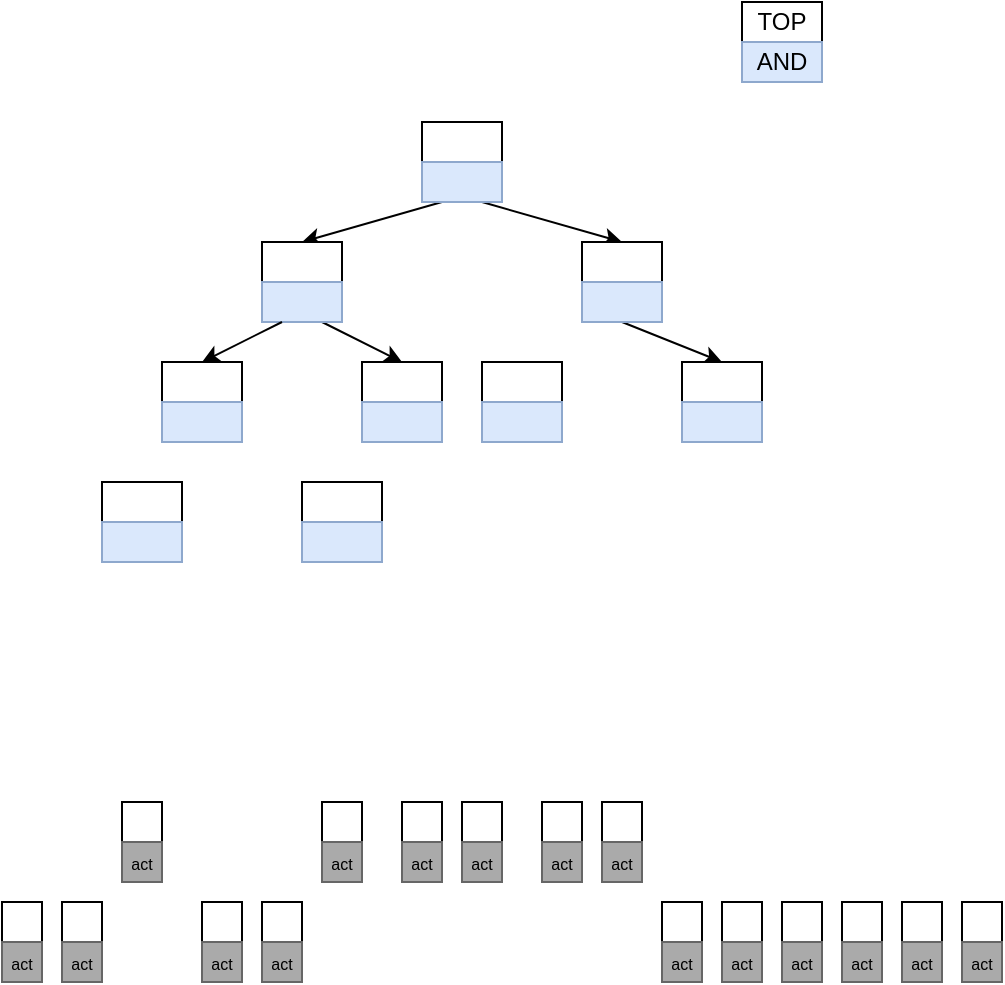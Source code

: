<mxfile version="21.5.2" type="github">
  <diagram name="Page-1" id="64c3da0e-402f-94eb-ee01-a36477274f13">
    <mxGraphModel dx="989" dy="539" grid="1" gridSize="10" guides="1" tooltips="1" connect="1" arrows="1" fold="1" page="1" pageScale="1" pageWidth="1169" pageHeight="826" background="none" math="0" shadow="0">
      <root>
        <mxCell id="0" />
        <mxCell id="1" parent="0" />
        <mxCell id="bbqUjT4avHyMk_ImWk4W-242" value="TOP" style="rounded=0;whiteSpace=wrap;html=1;" vertex="1" parent="1">
          <mxGeometry x="600" y="80" width="40" height="20" as="geometry" />
        </mxCell>
        <mxCell id="bbqUjT4avHyMk_ImWk4W-243" value="&lt;div&gt;AND&lt;/div&gt;" style="rounded=0;whiteSpace=wrap;html=1;strokeColor=#8ea8cd;fillColor=#dae8fc;" vertex="1" parent="1">
          <mxGeometry x="600" y="100" width="40" height="20" as="geometry" />
        </mxCell>
        <mxCell id="bbqUjT4avHyMk_ImWk4W-245" value="" style="rounded=0;whiteSpace=wrap;html=1;" vertex="1" parent="1">
          <mxGeometry x="440" y="140" width="40" height="20" as="geometry" />
        </mxCell>
        <mxCell id="bbqUjT4avHyMk_ImWk4W-297" style="rounded=0;orthogonalLoop=1;jettySize=auto;html=1;exitX=0.25;exitY=1;exitDx=0;exitDy=0;entryX=0.5;entryY=0;entryDx=0;entryDy=0;" edge="1" parent="1" source="bbqUjT4avHyMk_ImWk4W-246" target="bbqUjT4avHyMk_ImWk4W-249">
          <mxGeometry relative="1" as="geometry" />
        </mxCell>
        <mxCell id="bbqUjT4avHyMk_ImWk4W-299" style="rounded=0;orthogonalLoop=1;jettySize=auto;html=1;exitX=0.75;exitY=1;exitDx=0;exitDy=0;entryX=0.5;entryY=0;entryDx=0;entryDy=0;" edge="1" parent="1" source="bbqUjT4avHyMk_ImWk4W-246" target="bbqUjT4avHyMk_ImWk4W-251">
          <mxGeometry relative="1" as="geometry" />
        </mxCell>
        <mxCell id="bbqUjT4avHyMk_ImWk4W-246" value="" style="rounded=0;whiteSpace=wrap;html=1;strokeColor=#8ea8cd;fillColor=#dae8fc;" vertex="1" parent="1">
          <mxGeometry x="440" y="160" width="40" height="20" as="geometry" />
        </mxCell>
        <mxCell id="bbqUjT4avHyMk_ImWk4W-249" value="" style="rounded=0;whiteSpace=wrap;html=1;" vertex="1" parent="1">
          <mxGeometry x="360" y="200" width="40" height="20" as="geometry" />
        </mxCell>
        <mxCell id="bbqUjT4avHyMk_ImWk4W-301" style="rounded=0;orthogonalLoop=1;jettySize=auto;html=1;exitX=0.75;exitY=1;exitDx=0;exitDy=0;entryX=0.5;entryY=0;entryDx=0;entryDy=0;" edge="1" parent="1" source="bbqUjT4avHyMk_ImWk4W-250" target="bbqUjT4avHyMk_ImWk4W-253">
          <mxGeometry relative="1" as="geometry" />
        </mxCell>
        <mxCell id="bbqUjT4avHyMk_ImWk4W-250" value="" style="rounded=0;whiteSpace=wrap;html=1;strokeColor=#8ea8cd;fillColor=#dae8fc;" vertex="1" parent="1">
          <mxGeometry x="360" y="220" width="40" height="20" as="geometry" />
        </mxCell>
        <mxCell id="bbqUjT4avHyMk_ImWk4W-251" value="" style="rounded=0;whiteSpace=wrap;html=1;" vertex="1" parent="1">
          <mxGeometry x="520" y="200" width="40" height="20" as="geometry" />
        </mxCell>
        <mxCell id="bbqUjT4avHyMk_ImWk4W-302" style="rounded=0;orthogonalLoop=1;jettySize=auto;html=1;exitX=0.5;exitY=1;exitDx=0;exitDy=0;entryX=0.5;entryY=0;entryDx=0;entryDy=0;" edge="1" parent="1" source="bbqUjT4avHyMk_ImWk4W-252" target="bbqUjT4avHyMk_ImWk4W-265">
          <mxGeometry relative="1" as="geometry" />
        </mxCell>
        <mxCell id="bbqUjT4avHyMk_ImWk4W-252" value="" style="rounded=0;whiteSpace=wrap;html=1;strokeColor=#8ea8cd;fillColor=#dae8fc;" vertex="1" parent="1">
          <mxGeometry x="520" y="220" width="40" height="20" as="geometry" />
        </mxCell>
        <mxCell id="bbqUjT4avHyMk_ImWk4W-253" value="" style="rounded=0;whiteSpace=wrap;html=1;" vertex="1" parent="1">
          <mxGeometry x="410" y="260" width="40" height="20" as="geometry" />
        </mxCell>
        <mxCell id="bbqUjT4avHyMk_ImWk4W-254" value="" style="rounded=0;whiteSpace=wrap;html=1;strokeColor=#8ea8cd;fillColor=#dae8fc;" vertex="1" parent="1">
          <mxGeometry x="410" y="280" width="40" height="20" as="geometry" />
        </mxCell>
        <mxCell id="bbqUjT4avHyMk_ImWk4W-255" value="" style="rounded=0;whiteSpace=wrap;html=1;" vertex="1" parent="1">
          <mxGeometry x="310" y="260" width="40" height="20" as="geometry" />
        </mxCell>
        <mxCell id="bbqUjT4avHyMk_ImWk4W-256" value="" style="rounded=0;whiteSpace=wrap;html=1;strokeColor=#8ea8cd;fillColor=#dae8fc;" vertex="1" parent="1">
          <mxGeometry x="310" y="280" width="40" height="20" as="geometry" />
        </mxCell>
        <mxCell id="bbqUjT4avHyMk_ImWk4W-259" value="" style="rounded=0;whiteSpace=wrap;html=1;" vertex="1" parent="1">
          <mxGeometry x="280" y="320" width="40" height="20" as="geometry" />
        </mxCell>
        <mxCell id="bbqUjT4avHyMk_ImWk4W-260" value="" style="rounded=0;whiteSpace=wrap;html=1;strokeColor=#8ea8cd;fillColor=#dae8fc;" vertex="1" parent="1">
          <mxGeometry x="280" y="340" width="40" height="20" as="geometry" />
        </mxCell>
        <mxCell id="bbqUjT4avHyMk_ImWk4W-261" value="" style="rounded=0;whiteSpace=wrap;html=1;" vertex="1" parent="1">
          <mxGeometry x="380" y="320" width="40" height="20" as="geometry" />
        </mxCell>
        <mxCell id="bbqUjT4avHyMk_ImWk4W-262" value="" style="rounded=0;whiteSpace=wrap;html=1;strokeColor=#8ea8cd;fillColor=#dae8fc;" vertex="1" parent="1">
          <mxGeometry x="380" y="340" width="40" height="20" as="geometry" />
        </mxCell>
        <mxCell id="bbqUjT4avHyMk_ImWk4W-263" value="" style="rounded=0;whiteSpace=wrap;html=1;" vertex="1" parent="1">
          <mxGeometry x="470" y="260" width="40" height="20" as="geometry" />
        </mxCell>
        <mxCell id="bbqUjT4avHyMk_ImWk4W-264" value="" style="rounded=0;whiteSpace=wrap;html=1;strokeColor=#8ea8cd;fillColor=#dae8fc;" vertex="1" parent="1">
          <mxGeometry x="470" y="280" width="40" height="20" as="geometry" />
        </mxCell>
        <mxCell id="bbqUjT4avHyMk_ImWk4W-265" value="" style="rounded=0;whiteSpace=wrap;html=1;" vertex="1" parent="1">
          <mxGeometry x="570" y="260" width="40" height="20" as="geometry" />
        </mxCell>
        <mxCell id="bbqUjT4avHyMk_ImWk4W-266" value="" style="rounded=0;whiteSpace=wrap;html=1;strokeColor=#8ea8cd;fillColor=#dae8fc;" vertex="1" parent="1">
          <mxGeometry x="570" y="280" width="40" height="20" as="geometry" />
        </mxCell>
        <mxCell id="bbqUjT4avHyMk_ImWk4W-300" value="" style="endArrow=classic;html=1;rounded=0;entryX=0.5;entryY=0;entryDx=0;entryDy=0;exitX=0.25;exitY=1;exitDx=0;exitDy=0;" edge="1" parent="1" source="bbqUjT4avHyMk_ImWk4W-250" target="bbqUjT4avHyMk_ImWk4W-255">
          <mxGeometry width="50" height="50" relative="1" as="geometry">
            <mxPoint x="380" y="290" as="sourcePoint" />
            <mxPoint x="380" y="310.711" as="targetPoint" />
          </mxGeometry>
        </mxCell>
        <mxCell id="bbqUjT4avHyMk_ImWk4W-303" value="" style="rounded=0;whiteSpace=wrap;html=1;" vertex="1" parent="1">
          <mxGeometry x="230" y="530" width="20" height="20" as="geometry" />
        </mxCell>
        <mxCell id="bbqUjT4avHyMk_ImWk4W-304" value="&lt;font style=&quot;font-size: 8px;&quot;&gt;act&lt;/font&gt;" style="rounded=0;whiteSpace=wrap;html=1;strokeColor=#666666;fillColor=#aaa;" vertex="1" parent="1">
          <mxGeometry x="230" y="550" width="20" height="20" as="geometry" />
        </mxCell>
        <mxCell id="bbqUjT4avHyMk_ImWk4W-307" value="" style="rounded=0;whiteSpace=wrap;html=1;" vertex="1" parent="1">
          <mxGeometry x="260" y="530" width="20" height="20" as="geometry" />
        </mxCell>
        <mxCell id="bbqUjT4avHyMk_ImWk4W-308" value="&lt;font style=&quot;font-size: 8px;&quot;&gt;act&lt;/font&gt;" style="rounded=0;whiteSpace=wrap;html=1;strokeColor=#666666;fillColor=#aaa;" vertex="1" parent="1">
          <mxGeometry x="260" y="550" width="20" height="20" as="geometry" />
        </mxCell>
        <mxCell id="bbqUjT4avHyMk_ImWk4W-309" value="" style="rounded=0;whiteSpace=wrap;html=1;" vertex="1" parent="1">
          <mxGeometry x="290" y="480" width="20" height="20" as="geometry" />
        </mxCell>
        <mxCell id="bbqUjT4avHyMk_ImWk4W-310" value="&lt;font style=&quot;font-size: 8px;&quot;&gt;act&lt;/font&gt;" style="rounded=0;whiteSpace=wrap;html=1;strokeColor=#666666;fillColor=#aaa;" vertex="1" parent="1">
          <mxGeometry x="290" y="500" width="20" height="20" as="geometry" />
        </mxCell>
        <mxCell id="bbqUjT4avHyMk_ImWk4W-311" value="" style="rounded=0;whiteSpace=wrap;html=1;" vertex="1" parent="1">
          <mxGeometry x="330" y="530" width="20" height="20" as="geometry" />
        </mxCell>
        <mxCell id="bbqUjT4avHyMk_ImWk4W-312" value="&lt;font style=&quot;font-size: 8px;&quot;&gt;act&lt;/font&gt;" style="rounded=0;whiteSpace=wrap;html=1;strokeColor=#666666;fillColor=#aaa;" vertex="1" parent="1">
          <mxGeometry x="330" y="550" width="20" height="20" as="geometry" />
        </mxCell>
        <mxCell id="bbqUjT4avHyMk_ImWk4W-313" value="" style="rounded=0;whiteSpace=wrap;html=1;" vertex="1" parent="1">
          <mxGeometry x="360" y="530" width="20" height="20" as="geometry" />
        </mxCell>
        <mxCell id="bbqUjT4avHyMk_ImWk4W-314" value="&lt;font style=&quot;font-size: 8px;&quot;&gt;act&lt;/font&gt;" style="rounded=0;whiteSpace=wrap;html=1;strokeColor=#666666;fillColor=#aaa;" vertex="1" parent="1">
          <mxGeometry x="360" y="550" width="20" height="20" as="geometry" />
        </mxCell>
        <mxCell id="bbqUjT4avHyMk_ImWk4W-315" value="" style="rounded=0;whiteSpace=wrap;html=1;" vertex="1" parent="1">
          <mxGeometry x="430" y="480" width="20" height="20" as="geometry" />
        </mxCell>
        <mxCell id="bbqUjT4avHyMk_ImWk4W-316" value="&lt;font style=&quot;font-size: 8px;&quot;&gt;act&lt;/font&gt;" style="rounded=0;whiteSpace=wrap;html=1;strokeColor=#666666;fillColor=#aaa;" vertex="1" parent="1">
          <mxGeometry x="430" y="500" width="20" height="20" as="geometry" />
        </mxCell>
        <mxCell id="bbqUjT4avHyMk_ImWk4W-317" value="" style="rounded=0;whiteSpace=wrap;html=1;" vertex="1" parent="1">
          <mxGeometry x="460" y="480" width="20" height="20" as="geometry" />
        </mxCell>
        <mxCell id="bbqUjT4avHyMk_ImWk4W-318" value="&lt;font style=&quot;font-size: 8px;&quot;&gt;act&lt;/font&gt;" style="rounded=0;whiteSpace=wrap;html=1;strokeColor=#666666;fillColor=#aaa;" vertex="1" parent="1">
          <mxGeometry x="460" y="500" width="20" height="20" as="geometry" />
        </mxCell>
        <mxCell id="bbqUjT4avHyMk_ImWk4W-321" value="" style="rounded=0;whiteSpace=wrap;html=1;" vertex="1" parent="1">
          <mxGeometry x="390" y="480" width="20" height="20" as="geometry" />
        </mxCell>
        <mxCell id="bbqUjT4avHyMk_ImWk4W-322" value="&lt;font style=&quot;font-size: 8px;&quot;&gt;act&lt;/font&gt;" style="rounded=0;whiteSpace=wrap;html=1;strokeColor=#666666;fillColor=#aaa;" vertex="1" parent="1">
          <mxGeometry x="390" y="500" width="20" height="20" as="geometry" />
        </mxCell>
        <mxCell id="bbqUjT4avHyMk_ImWk4W-323" value="" style="rounded=0;whiteSpace=wrap;html=1;" vertex="1" parent="1">
          <mxGeometry x="500" y="480" width="20" height="20" as="geometry" />
        </mxCell>
        <mxCell id="bbqUjT4avHyMk_ImWk4W-324" value="&lt;font style=&quot;font-size: 8px;&quot;&gt;act&lt;/font&gt;" style="rounded=0;whiteSpace=wrap;html=1;strokeColor=#666666;fillColor=#aaa;" vertex="1" parent="1">
          <mxGeometry x="500" y="500" width="20" height="20" as="geometry" />
        </mxCell>
        <mxCell id="bbqUjT4avHyMk_ImWk4W-325" value="" style="rounded=0;whiteSpace=wrap;html=1;" vertex="1" parent="1">
          <mxGeometry x="530" y="480" width="20" height="20" as="geometry" />
        </mxCell>
        <mxCell id="bbqUjT4avHyMk_ImWk4W-326" value="&lt;font style=&quot;font-size: 8px;&quot;&gt;act&lt;/font&gt;" style="rounded=0;whiteSpace=wrap;html=1;strokeColor=#666666;fillColor=#aaa;" vertex="1" parent="1">
          <mxGeometry x="530" y="500" width="20" height="20" as="geometry" />
        </mxCell>
        <mxCell id="bbqUjT4avHyMk_ImWk4W-336" value="" style="rounded=0;whiteSpace=wrap;html=1;" vertex="1" parent="1">
          <mxGeometry x="560" y="530" width="20" height="20" as="geometry" />
        </mxCell>
        <mxCell id="bbqUjT4avHyMk_ImWk4W-337" value="&lt;font style=&quot;font-size: 8px;&quot;&gt;act&lt;/font&gt;" style="rounded=0;whiteSpace=wrap;html=1;strokeColor=#666666;fillColor=#aaa;" vertex="1" parent="1">
          <mxGeometry x="560" y="550" width="20" height="20" as="geometry" />
        </mxCell>
        <mxCell id="bbqUjT4avHyMk_ImWk4W-338" value="" style="rounded=0;whiteSpace=wrap;html=1;" vertex="1" parent="1">
          <mxGeometry x="590" y="530" width="20" height="20" as="geometry" />
        </mxCell>
        <mxCell id="bbqUjT4avHyMk_ImWk4W-339" value="&lt;font style=&quot;font-size: 8px;&quot;&gt;act&lt;/font&gt;" style="rounded=0;whiteSpace=wrap;html=1;strokeColor=#666666;fillColor=#aaa;" vertex="1" parent="1">
          <mxGeometry x="590" y="550" width="20" height="20" as="geometry" />
        </mxCell>
        <mxCell id="bbqUjT4avHyMk_ImWk4W-340" value="" style="rounded=0;whiteSpace=wrap;html=1;" vertex="1" parent="1">
          <mxGeometry x="620" y="530" width="20" height="20" as="geometry" />
        </mxCell>
        <mxCell id="bbqUjT4avHyMk_ImWk4W-341" value="&lt;font style=&quot;font-size: 8px;&quot;&gt;act&lt;/font&gt;" style="rounded=0;whiteSpace=wrap;html=1;strokeColor=#666666;fillColor=#aaa;" vertex="1" parent="1">
          <mxGeometry x="620" y="550" width="20" height="20" as="geometry" />
        </mxCell>
        <mxCell id="bbqUjT4avHyMk_ImWk4W-342" value="" style="rounded=0;whiteSpace=wrap;html=1;" vertex="1" parent="1">
          <mxGeometry x="650" y="530" width="20" height="20" as="geometry" />
        </mxCell>
        <mxCell id="bbqUjT4avHyMk_ImWk4W-343" value="&lt;font style=&quot;font-size: 8px;&quot;&gt;act&lt;/font&gt;" style="rounded=0;whiteSpace=wrap;html=1;strokeColor=#666666;fillColor=#aaa;" vertex="1" parent="1">
          <mxGeometry x="650" y="550" width="20" height="20" as="geometry" />
        </mxCell>
        <mxCell id="bbqUjT4avHyMk_ImWk4W-344" value="" style="rounded=0;whiteSpace=wrap;html=1;" vertex="1" parent="1">
          <mxGeometry x="680" y="530" width="20" height="20" as="geometry" />
        </mxCell>
        <mxCell id="bbqUjT4avHyMk_ImWk4W-345" value="&lt;font style=&quot;font-size: 8px;&quot;&gt;act&lt;/font&gt;" style="rounded=0;whiteSpace=wrap;html=1;strokeColor=#666666;fillColor=#aaa;" vertex="1" parent="1">
          <mxGeometry x="680" y="550" width="20" height="20" as="geometry" />
        </mxCell>
        <mxCell id="bbqUjT4avHyMk_ImWk4W-346" value="" style="rounded=0;whiteSpace=wrap;html=1;" vertex="1" parent="1">
          <mxGeometry x="710" y="530" width="20" height="20" as="geometry" />
        </mxCell>
        <mxCell id="bbqUjT4avHyMk_ImWk4W-347" value="&lt;font style=&quot;font-size: 8px;&quot;&gt;act&lt;/font&gt;" style="rounded=0;whiteSpace=wrap;html=1;strokeColor=#666666;fillColor=#aaa;" vertex="1" parent="1">
          <mxGeometry x="710" y="550" width="20" height="20" as="geometry" />
        </mxCell>
      </root>
    </mxGraphModel>
  </diagram>
</mxfile>
